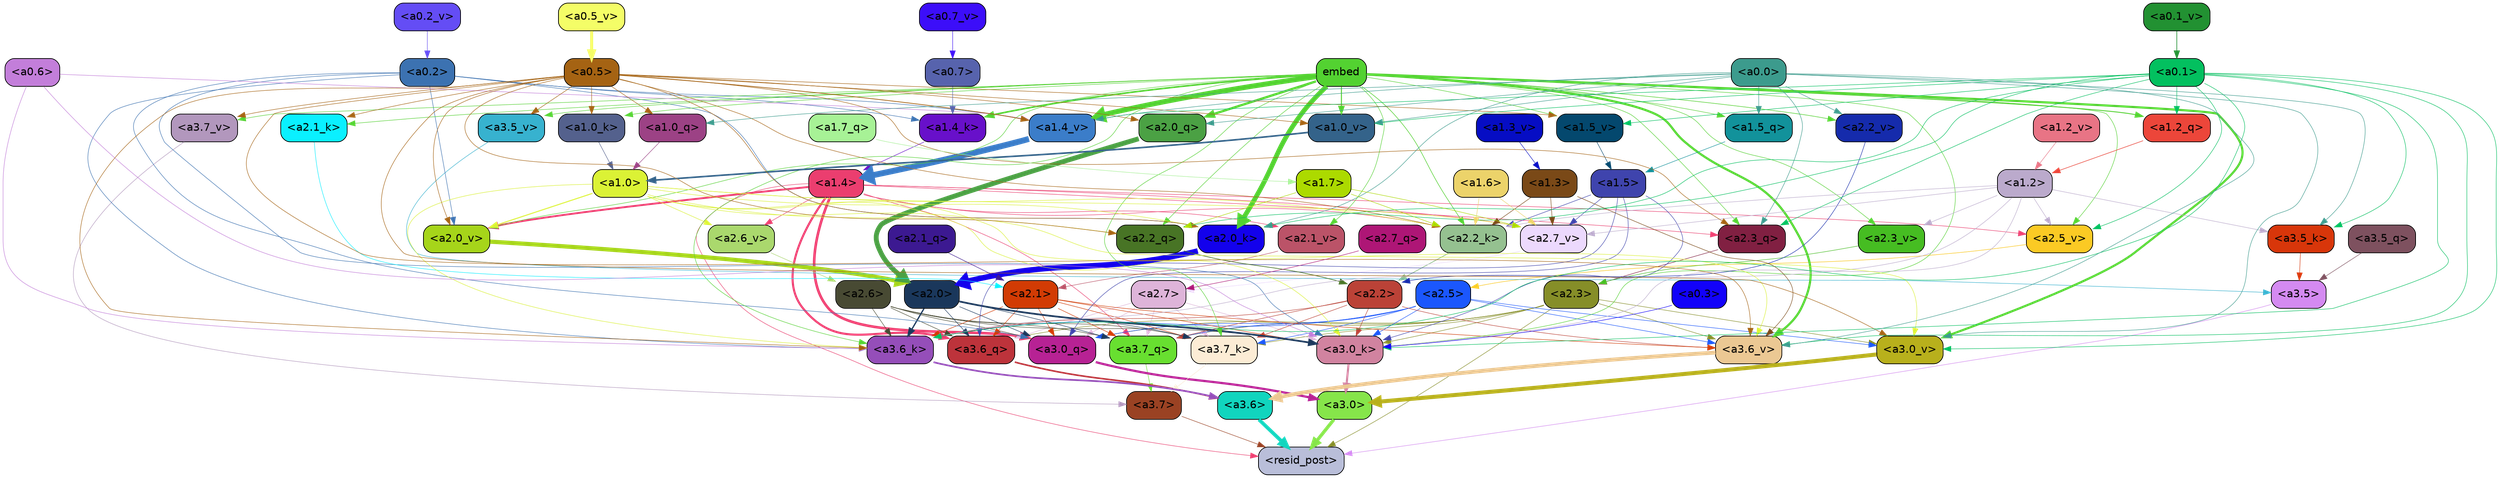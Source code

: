 strict digraph "" {
	graph [bgcolor=transparent,
		layout=dot,
		overlap=false,
		splines=true
	];
	"<a3.7>"	[color=black,
		fillcolor="#9a4223",
		fontname=Helvetica,
		shape=box,
		style="filled, rounded"];
	"<resid_post>"	[color=black,
		fillcolor="#b9bed9",
		fontname=Helvetica,
		shape=box,
		style="filled, rounded"];
	"<a3.7>" -> "<resid_post>"	[color="#9a4223",
		penwidth=0.6];
	"<a3.6>"	[color=black,
		fillcolor="#11d5be",
		fontname=Helvetica,
		shape=box,
		style="filled, rounded"];
	"<a3.6>" -> "<resid_post>"	[color="#11d5be",
		penwidth=4.646730065345764];
	"<a3.5>"	[color=black,
		fillcolor="#d48af1",
		fontname=Helvetica,
		shape=box,
		style="filled, rounded"];
	"<a3.5>" -> "<resid_post>"	[color="#d48af1",
		penwidth=0.6];
	"<a3.0>"	[color=black,
		fillcolor="#86e54a",
		fontname=Helvetica,
		shape=box,
		style="filled, rounded"];
	"<a3.0>" -> "<resid_post>"	[color="#86e54a",
		penwidth=4.323132634162903];
	"<a2.3>"	[color=black,
		fillcolor="#868e28",
		fontname=Helvetica,
		shape=box,
		style="filled, rounded"];
	"<a2.3>" -> "<resid_post>"	[color="#868e28",
		penwidth=0.6];
	"<a3.7_q>"	[color=black,
		fillcolor="#68df30",
		fontname=Helvetica,
		shape=box,
		style="filled, rounded"];
	"<a2.3>" -> "<a3.7_q>"	[color="#868e28",
		penwidth=0.6];
	"<a3.6_q>"	[color=black,
		fillcolor="#bd333b",
		fontname=Helvetica,
		shape=box,
		style="filled, rounded"];
	"<a2.3>" -> "<a3.6_q>"	[color="#868e28",
		penwidth=0.6];
	"<a3.0_q>"	[color=black,
		fillcolor="#b72294",
		fontname=Helvetica,
		shape=box,
		style="filled, rounded"];
	"<a2.3>" -> "<a3.0_q>"	[color="#868e28",
		penwidth=0.6];
	"<a3.7_k>"	[color=black,
		fillcolor="#fcecd5",
		fontname=Helvetica,
		shape=box,
		style="filled, rounded"];
	"<a2.3>" -> "<a3.7_k>"	[color="#868e28",
		penwidth=0.6];
	"<a3.0_k>"	[color=black,
		fillcolor="#d183a0",
		fontname=Helvetica,
		shape=box,
		style="filled, rounded"];
	"<a2.3>" -> "<a3.0_k>"	[color="#868e28",
		penwidth=0.6];
	"<a3.6_v>"	[color=black,
		fillcolor="#ebc893",
		fontname=Helvetica,
		shape=box,
		style="filled, rounded"];
	"<a2.3>" -> "<a3.6_v>"	[color="#868e28",
		penwidth=0.6];
	"<a3.0_v>"	[color=black,
		fillcolor="#b8b01c",
		fontname=Helvetica,
		shape=box,
		style="filled, rounded"];
	"<a2.3>" -> "<a3.0_v>"	[color="#868e28",
		penwidth=0.6];
	"<a1.4>"	[color=black,
		fillcolor="#eb3e6f",
		fontname=Helvetica,
		shape=box,
		style="filled, rounded"];
	"<a1.4>" -> "<resid_post>"	[color="#eb3e6f",
		penwidth=0.6];
	"<a1.4>" -> "<a3.7_q>"	[color="#eb3e6f",
		penwidth=0.6];
	"<a1.4>" -> "<a3.6_q>"	[color="#eb3e6f",
		penwidth=2.700703263282776];
	"<a1.4>" -> "<a3.0_q>"	[color="#eb3e6f",
		penwidth=3.34255850315094];
	"<a2.3_q>"	[color=black,
		fillcolor="#812042",
		fontname=Helvetica,
		shape=box,
		style="filled, rounded"];
	"<a1.4>" -> "<a2.3_q>"	[color="#eb3e6f",
		penwidth=0.6];
	"<a2.2_k>"	[color=black,
		fillcolor="#95c190",
		fontname=Helvetica,
		shape=box,
		style="filled, rounded"];
	"<a1.4>" -> "<a2.2_k>"	[color="#eb3e6f",
		penwidth=0.6];
	"<a2.7_v>"	[color=black,
		fillcolor="#ecd9fd",
		fontname=Helvetica,
		shape=box,
		style="filled, rounded"];
	"<a1.4>" -> "<a2.7_v>"	[color="#eb3e6f",
		penwidth=0.6];
	"<a2.6_v>"	[color=black,
		fillcolor="#aad86d",
		fontname=Helvetica,
		shape=box,
		style="filled, rounded"];
	"<a1.4>" -> "<a2.6_v>"	[color="#eb3e6f",
		penwidth=0.6];
	"<a2.5_v>"	[color=black,
		fillcolor="#fbca24",
		fontname=Helvetica,
		shape=box,
		style="filled, rounded"];
	"<a1.4>" -> "<a2.5_v>"	[color="#eb3e6f",
		penwidth=0.6];
	"<a2.1_v>"	[color=black,
		fillcolor="#bb5368",
		fontname=Helvetica,
		shape=box,
		style="filled, rounded"];
	"<a1.4>" -> "<a2.1_v>"	[color="#eb3e6f",
		penwidth=0.6];
	"<a2.0_v>"	[color=black,
		fillcolor="#a6d51a",
		fontname=Helvetica,
		shape=box,
		style="filled, rounded"];
	"<a1.4>" -> "<a2.0_v>"	[color="#eb3e6f",
		penwidth=2.387977123260498];
	"<a3.7_q>" -> "<a3.7>"	[color="#68df30",
		penwidth=0.6];
	"<a3.6_q>" -> "<a3.6>"	[color="#bd333b",
		penwidth=2.03758105635643];
	"<a3.5_q>"	[color=black,
		fillcolor="#7e515f",
		fontname=Helvetica,
		shape=box,
		style="filled, rounded"];
	"<a3.5_q>" -> "<a3.5>"	[color="#7e515f",
		penwidth=0.6];
	"<a3.0_q>" -> "<a3.0>"	[color="#b72294",
		penwidth=2.8638100624084473];
	"<a3.7_k>" -> "<a3.7>"	[color="#fcecd5",
		penwidth=0.6];
	"<a3.6_k>"	[color=black,
		fillcolor="#954eb9",
		fontname=Helvetica,
		shape=box,
		style="filled, rounded"];
	"<a3.6_k>" -> "<a3.6>"	[color="#954eb9",
		penwidth=2.174198240041733];
	"<a3.5_k>"	[color=black,
		fillcolor="#d8360a",
		fontname=Helvetica,
		shape=box,
		style="filled, rounded"];
	"<a3.5_k>" -> "<a3.5>"	[color="#d8360a",
		penwidth=0.6];
	"<a3.0_k>" -> "<a3.0>"	[color="#d183a0",
		penwidth=2.6274144649505615];
	"<a3.7_v>"	[color=black,
		fillcolor="#b297bd",
		fontname=Helvetica,
		shape=box,
		style="filled, rounded"];
	"<a3.7_v>" -> "<a3.7>"	[color="#b297bd",
		penwidth=0.6];
	"<a3.6_v>" -> "<a3.6>"	[color="#ebc893",
		penwidth=5.002329230308533];
	"<a3.5_v>"	[color=black,
		fillcolor="#37b2cf",
		fontname=Helvetica,
		shape=box,
		style="filled, rounded"];
	"<a3.5_v>" -> "<a3.5>"	[color="#37b2cf",
		penwidth=0.6];
	"<a3.0_v>" -> "<a3.0>"	[color="#b8b01c",
		penwidth=5.188832879066467];
	"<a2.7>"	[color=black,
		fillcolor="#deb4d9",
		fontname=Helvetica,
		shape=box,
		style="filled, rounded"];
	"<a2.7>" -> "<a3.7_q>"	[color="#deb4d9",
		penwidth=0.6];
	"<a2.7>" -> "<a3.6_q>"	[color="#deb4d9",
		penwidth=0.6];
	"<a2.7>" -> "<a3.0_q>"	[color="#deb4d9",
		penwidth=0.6];
	"<a2.7>" -> "<a3.7_k>"	[color="#deb4d9",
		penwidth=0.6];
	"<a2.7>" -> "<a3.0_k>"	[color="#deb4d9",
		penwidth=0.6];
	"<a2.6>"	[color=black,
		fillcolor="#484a33",
		fontname=Helvetica,
		shape=box,
		style="filled, rounded"];
	"<a2.6>" -> "<a3.7_q>"	[color="#484a33",
		penwidth=0.6];
	"<a2.6>" -> "<a3.6_q>"	[color="#484a33",
		penwidth=0.6];
	"<a2.6>" -> "<a3.0_q>"	[color="#484a33",
		penwidth=0.6];
	"<a2.6>" -> "<a3.7_k>"	[color="#484a33",
		penwidth=0.6];
	"<a2.6>" -> "<a3.6_k>"	[color="#484a33",
		penwidth=0.6];
	"<a2.6>" -> "<a3.0_k>"	[color="#484a33",
		penwidth=0.6];
	"<a2.5>"	[color=black,
		fillcolor="#1b57fd",
		fontname=Helvetica,
		shape=box,
		style="filled, rounded"];
	"<a2.5>" -> "<a3.7_q>"	[color="#1b57fd",
		penwidth=0.6];
	"<a2.5>" -> "<a3.0_q>"	[color="#1b57fd",
		penwidth=0.6];
	"<a2.5>" -> "<a3.7_k>"	[color="#1b57fd",
		penwidth=0.6];
	"<a2.5>" -> "<a3.6_k>"	[color="#1b57fd",
		penwidth=0.6];
	"<a2.5>" -> "<a3.0_k>"	[color="#1b57fd",
		penwidth=0.6];
	"<a2.5>" -> "<a3.6_v>"	[color="#1b57fd",
		penwidth=0.6];
	"<a2.5>" -> "<a3.0_v>"	[color="#1b57fd",
		penwidth=0.6];
	"<a2.2>"	[color=black,
		fillcolor="#bb4237",
		fontname=Helvetica,
		shape=box,
		style="filled, rounded"];
	"<a2.2>" -> "<a3.7_q>"	[color="#bb4237",
		penwidth=0.6];
	"<a2.2>" -> "<a3.7_k>"	[color="#bb4237",
		penwidth=0.6];
	"<a2.2>" -> "<a3.6_k>"	[color="#bb4237",
		penwidth=0.6];
	"<a2.2>" -> "<a3.0_k>"	[color="#bb4237",
		penwidth=0.6];
	"<a2.2>" -> "<a3.6_v>"	[color="#bb4237",
		penwidth=0.6];
	"<a2.1>"	[color=black,
		fillcolor="#d23b04",
		fontname=Helvetica,
		shape=box,
		style="filled, rounded"];
	"<a2.1>" -> "<a3.7_q>"	[color="#d23b04",
		penwidth=0.6];
	"<a2.1>" -> "<a3.6_q>"	[color="#d23b04",
		penwidth=0.6];
	"<a2.1>" -> "<a3.0_q>"	[color="#d23b04",
		penwidth=0.6];
	"<a2.1>" -> "<a3.7_k>"	[color="#d23b04",
		penwidth=0.6];
	"<a2.1>" -> "<a3.6_k>"	[color="#d23b04",
		penwidth=0.6];
	"<a2.1>" -> "<a3.0_k>"	[color="#d23b04",
		penwidth=0.6];
	"<a2.1>" -> "<a3.6_v>"	[color="#d23b04",
		penwidth=0.6];
	"<a2.0>"	[color=black,
		fillcolor="#1a375b",
		fontname=Helvetica,
		shape=box,
		style="filled, rounded"];
	"<a2.0>" -> "<a3.7_q>"	[color="#1a375b",
		penwidth=0.6];
	"<a2.0>" -> "<a3.6_q>"	[color="#1a375b",
		penwidth=0.6];
	"<a2.0>" -> "<a3.0_q>"	[color="#1a375b",
		penwidth=0.6];
	"<a2.0>" -> "<a3.7_k>"	[color="#1a375b",
		penwidth=0.6];
	"<a2.0>" -> "<a3.6_k>"	[color="#1a375b",
		penwidth=1.6454488784074783];
	"<a2.0>" -> "<a3.0_k>"	[color="#1a375b",
		penwidth=2.2218968719244003];
	"<a1.5>"	[color=black,
		fillcolor="#3f44ad",
		fontname=Helvetica,
		shape=box,
		style="filled, rounded"];
	"<a1.5>" -> "<a3.6_q>"	[color="#3f44ad",
		penwidth=0.6];
	"<a1.5>" -> "<a3.0_q>"	[color="#3f44ad",
		penwidth=0.6];
	"<a1.5>" -> "<a3.0_k>"	[color="#3f44ad",
		penwidth=0.6];
	"<a1.5>" -> "<a2.2_k>"	[color="#3f44ad",
		penwidth=0.6];
	"<a1.5>" -> "<a2.7_v>"	[color="#3f44ad",
		penwidth=0.6];
	"<a0.2>"	[color=black,
		fillcolor="#3c72b1",
		fontname=Helvetica,
		shape=box,
		style="filled, rounded"];
	"<a0.2>" -> "<a3.0_q>"	[color="#3c72b1",
		penwidth=0.6];
	"<a0.2>" -> "<a3.6_k>"	[color="#3c72b1",
		penwidth=0.6];
	"<a0.2>" -> "<a3.0_k>"	[color="#3c72b1",
		penwidth=0.6];
	"<a2.0_k>"	[color=black,
		fillcolor="#1301ec",
		fontname=Helvetica,
		shape=box,
		style="filled, rounded"];
	"<a0.2>" -> "<a2.0_k>"	[color="#3c72b1",
		penwidth=0.6];
	"<a0.2>" -> "<a2.0_v>"	[color="#3c72b1",
		penwidth=0.6];
	"<a1.4_k>"	[color=black,
		fillcolor="#6810ca",
		fontname=Helvetica,
		shape=box,
		style="filled, rounded"];
	"<a0.2>" -> "<a1.4_k>"	[color="#3c72b1",
		penwidth=0.6];
	"<a1.4_v>"	[color=black,
		fillcolor="#3b7dc9",
		fontname=Helvetica,
		shape=box,
		style="filled, rounded"];
	"<a0.2>" -> "<a1.4_v>"	[color="#3c72b1",
		penwidth=0.6];
	embed	[color=black,
		fillcolor="#53d231",
		fontname=Helvetica,
		shape=box,
		style="filled, rounded"];
	embed -> "<a3.7_k>"	[color="#53d231",
		penwidth=0.6];
	embed -> "<a3.6_k>"	[color="#53d231",
		penwidth=0.6];
	embed -> "<a3.0_k>"	[color="#53d231",
		penwidth=0.6];
	embed -> "<a3.7_v>"	[color="#53d231",
		penwidth=0.6];
	embed -> "<a3.6_v>"	[color="#53d231",
		penwidth=2.8301228284835815];
	embed -> "<a3.5_v>"	[color="#53d231",
		penwidth=0.6];
	embed -> "<a3.0_v>"	[color="#53d231",
		penwidth=2.7660785913467407];
	embed -> "<a2.3_q>"	[color="#53d231",
		penwidth=0.6];
	"<a2.2_q>"	[color=black,
		fillcolor="#487425",
		fontname=Helvetica,
		shape=box,
		style="filled, rounded"];
	embed -> "<a2.2_q>"	[color="#53d231",
		penwidth=0.6];
	"<a2.0_q>"	[color=black,
		fillcolor="#4ba144",
		fontname=Helvetica,
		shape=box,
		style="filled, rounded"];
	embed -> "<a2.0_q>"	[color="#53d231",
		penwidth=2.918822765350342];
	embed -> "<a2.2_k>"	[color="#53d231",
		penwidth=0.7099294662475586];
	"<a2.1_k>"	[color=black,
		fillcolor="#0af0ff",
		fontname=Helvetica,
		shape=box,
		style="filled, rounded"];
	embed -> "<a2.1_k>"	[color="#53d231",
		penwidth=0.6];
	embed -> "<a2.0_k>"	[color="#53d231",
		penwidth=6.075345039367676];
	embed -> "<a2.5_v>"	[color="#53d231",
		penwidth=0.6];
	"<a2.3_v>"	[color=black,
		fillcolor="#46bd22",
		fontname=Helvetica,
		shape=box,
		style="filled, rounded"];
	embed -> "<a2.3_v>"	[color="#53d231",
		penwidth=0.6];
	"<a2.2_v>"	[color=black,
		fillcolor="#152bac",
		fontname=Helvetica,
		shape=box,
		style="filled, rounded"];
	embed -> "<a2.2_v>"	[color="#53d231",
		penwidth=0.6909599304199219];
	embed -> "<a2.1_v>"	[color="#53d231",
		penwidth=0.6];
	embed -> "<a2.0_v>"	[color="#53d231",
		penwidth=0.6];
	"<a1.5_q>"	[color=black,
		fillcolor="#12929b",
		fontname=Helvetica,
		shape=box,
		style="filled, rounded"];
	embed -> "<a1.5_q>"	[color="#53d231",
		penwidth=0.6];
	"<a1.2_q>"	[color=black,
		fillcolor="#ec463a",
		fontname=Helvetica,
		shape=box,
		style="filled, rounded"];
	embed -> "<a1.2_q>"	[color="#53d231",
		penwidth=1.1075286865234375];
	embed -> "<a1.4_k>"	[color="#53d231",
		penwidth=2.043105125427246];
	"<a1.0_k>"	[color=black,
		fillcolor="#54618d",
		fontname=Helvetica,
		shape=box,
		style="filled, rounded"];
	embed -> "<a1.0_k>"	[color="#53d231",
		penwidth=0.6];
	"<a1.5_v>"	[color=black,
		fillcolor="#04486e",
		fontname=Helvetica,
		shape=box,
		style="filled, rounded"];
	embed -> "<a1.5_v>"	[color="#53d231",
		penwidth=0.6];
	embed -> "<a1.4_v>"	[color="#53d231",
		penwidth=6.46385931968689];
	"<a1.0_v>"	[color=black,
		fillcolor="#34638a",
		fontname=Helvetica,
		shape=box,
		style="filled, rounded"];
	embed -> "<a1.0_v>"	[color="#53d231",
		penwidth=1.273291826248169];
	"<a1.2>"	[color=black,
		fillcolor="#bbaacc",
		fontname=Helvetica,
		shape=box,
		style="filled, rounded"];
	"<a1.2>" -> "<a3.6_k>"	[color="#bbaacc",
		penwidth=0.6];
	"<a1.2>" -> "<a3.5_k>"	[color="#bbaacc",
		penwidth=0.6];
	"<a1.2>" -> "<a3.0_k>"	[color="#bbaacc",
		penwidth=0.6];
	"<a1.2>" -> "<a2.2_k>"	[color="#bbaacc",
		penwidth=0.6];
	"<a1.2>" -> "<a2.7_v>"	[color="#bbaacc",
		penwidth=0.6];
	"<a1.2>" -> "<a2.5_v>"	[color="#bbaacc",
		penwidth=0.6];
	"<a1.2>" -> "<a2.3_v>"	[color="#bbaacc",
		penwidth=0.6];
	"<a1.0>"	[color=black,
		fillcolor="#dbf235",
		fontname=Helvetica,
		shape=box,
		style="filled, rounded"];
	"<a1.0>" -> "<a3.6_k>"	[color="#dbf235",
		penwidth=0.6];
	"<a1.0>" -> "<a3.0_k>"	[color="#dbf235",
		penwidth=0.6];
	"<a1.0>" -> "<a3.6_v>"	[color="#dbf235",
		penwidth=0.6];
	"<a1.0>" -> "<a3.0_v>"	[color="#dbf235",
		penwidth=0.6];
	"<a1.0>" -> "<a2.2_q>"	[color="#dbf235",
		penwidth=0.6];
	"<a1.0>" -> "<a2.2_k>"	[color="#dbf235",
		penwidth=0.6];
	"<a1.0>" -> "<a2.0_k>"	[color="#dbf235",
		penwidth=0.6];
	"<a1.0>" -> "<a2.7_v>"	[color="#dbf235",
		penwidth=0.6];
	"<a1.0>" -> "<a2.6_v>"	[color="#dbf235",
		penwidth=0.6];
	"<a1.0>" -> "<a2.0_v>"	[color="#dbf235",
		penwidth=1.2435333728790283];
	"<a0.6>"	[color=black,
		fillcolor="#c37eda",
		fontname=Helvetica,
		shape=box,
		style="filled, rounded"];
	"<a0.6>" -> "<a3.6_k>"	[color="#c37eda",
		penwidth=0.6];
	"<a0.6>" -> "<a3.0_k>"	[color="#c37eda",
		penwidth=0.6];
	"<a0.6>" -> "<a1.4_v>"	[color="#c37eda",
		penwidth=0.6];
	"<a0.5>"	[color=black,
		fillcolor="#a56313",
		fontname=Helvetica,
		shape=box,
		style="filled, rounded"];
	"<a0.5>" -> "<a3.6_k>"	[color="#a56313",
		penwidth=0.6];
	"<a0.5>" -> "<a3.7_v>"	[color="#a56313",
		penwidth=0.6];
	"<a0.5>" -> "<a3.6_v>"	[color="#a56313",
		penwidth=0.6];
	"<a0.5>" -> "<a3.5_v>"	[color="#a56313",
		penwidth=0.6];
	"<a0.5>" -> "<a3.0_v>"	[color="#a56313",
		penwidth=0.6124261617660522];
	"<a0.5>" -> "<a2.3_q>"	[color="#a56313",
		penwidth=0.6];
	"<a0.5>" -> "<a2.2_q>"	[color="#a56313",
		penwidth=0.6];
	"<a0.5>" -> "<a2.0_q>"	[color="#a56313",
		penwidth=0.6];
	"<a0.5>" -> "<a2.2_k>"	[color="#a56313",
		penwidth=0.6];
	"<a0.5>" -> "<a2.1_k>"	[color="#a56313",
		penwidth=0.6];
	"<a0.5>" -> "<a2.0_k>"	[color="#a56313",
		penwidth=0.6112704277038574];
	"<a0.5>" -> "<a2.0_v>"	[color="#a56313",
		penwidth=0.6];
	"<a1.0_q>"	[color=black,
		fillcolor="#9c4285",
		fontname=Helvetica,
		shape=box,
		style="filled, rounded"];
	"<a0.5>" -> "<a1.0_q>"	[color="#a56313",
		penwidth=0.6];
	"<a0.5>" -> "<a1.0_k>"	[color="#a56313",
		penwidth=0.6];
	"<a0.5>" -> "<a1.5_v>"	[color="#a56313",
		penwidth=0.6];
	"<a0.5>" -> "<a1.4_v>"	[color="#a56313",
		penwidth=0.9145197868347168];
	"<a0.5>" -> "<a1.0_v>"	[color="#a56313",
		penwidth=0.6];
	"<a0.1>"	[color=black,
		fillcolor="#03c05f",
		fontname=Helvetica,
		shape=box,
		style="filled, rounded"];
	"<a0.1>" -> "<a3.6_k>"	[color="#03c05f",
		penwidth=0.6];
	"<a0.1>" -> "<a3.5_k>"	[color="#03c05f",
		penwidth=0.6];
	"<a0.1>" -> "<a3.0_k>"	[color="#03c05f",
		penwidth=0.6];
	"<a0.1>" -> "<a3.6_v>"	[color="#03c05f",
		penwidth=0.6];
	"<a0.1>" -> "<a3.0_v>"	[color="#03c05f",
		penwidth=0.6];
	"<a0.1>" -> "<a2.3_q>"	[color="#03c05f",
		penwidth=0.6];
	"<a0.1>" -> "<a2.2_q>"	[color="#03c05f",
		penwidth=0.6];
	"<a0.1>" -> "<a2.0_k>"	[color="#03c05f",
		penwidth=0.6];
	"<a0.1>" -> "<a2.5_v>"	[color="#03c05f",
		penwidth=0.6];
	"<a0.1>" -> "<a1.2_q>"	[color="#03c05f",
		penwidth=0.6];
	"<a0.1>" -> "<a1.5_v>"	[color="#03c05f",
		penwidth=0.6];
	"<a0.1>" -> "<a1.4_v>"	[color="#03c05f",
		penwidth=0.6];
	"<a0.1>" -> "<a1.0_v>"	[color="#03c05f",
		penwidth=0.6];
	"<a0.0>"	[color=black,
		fillcolor="#3c9b8d",
		fontname=Helvetica,
		shape=box,
		style="filled, rounded"];
	"<a0.0>" -> "<a3.5_k>"	[color="#3c9b8d",
		penwidth=0.6];
	"<a0.0>" -> "<a3.6_v>"	[color="#3c9b8d",
		penwidth=0.6];
	"<a0.0>" -> "<a3.0_v>"	[color="#3c9b8d",
		penwidth=0.6];
	"<a0.0>" -> "<a2.3_q>"	[color="#3c9b8d",
		penwidth=0.6];
	"<a0.0>" -> "<a2.0_q>"	[color="#3c9b8d",
		penwidth=0.6];
	"<a0.0>" -> "<a2.0_k>"	[color="#3c9b8d",
		penwidth=0.6];
	"<a0.0>" -> "<a2.2_v>"	[color="#3c9b8d",
		penwidth=0.6];
	"<a0.0>" -> "<a1.5_q>"	[color="#3c9b8d",
		penwidth=0.6];
	"<a0.0>" -> "<a1.0_q>"	[color="#3c9b8d",
		penwidth=0.6];
	"<a0.0>" -> "<a1.4_v>"	[color="#3c9b8d",
		penwidth=0.6];
	"<a0.0>" -> "<a1.0_v>"	[color="#3c9b8d",
		penwidth=0.6];
	"<a0.3>"	[color=black,
		fillcolor="#1202f9",
		fontname=Helvetica,
		shape=box,
		style="filled, rounded"];
	"<a0.3>" -> "<a3.0_k>"	[color="#1202f9",
		penwidth=0.6];
	"<a1.3>"	[color=black,
		fillcolor="#7a4917",
		fontname=Helvetica,
		shape=box,
		style="filled, rounded"];
	"<a1.3>" -> "<a3.6_v>"	[color="#7a4917",
		penwidth=0.6];
	"<a1.3>" -> "<a2.2_k>"	[color="#7a4917",
		penwidth=0.6];
	"<a1.3>" -> "<a2.7_v>"	[color="#7a4917",
		penwidth=0.6];
	"<a2.7_q>"	[color=black,
		fillcolor="#ae1676",
		fontname=Helvetica,
		shape=box,
		style="filled, rounded"];
	"<a2.7_q>" -> "<a2.7>"	[color="#ae1676",
		penwidth=0.6];
	"<a2.3_q>" -> "<a2.3>"	[color="#812042",
		penwidth=0.6];
	"<a2.2_q>" -> "<a2.2>"	[color="#487425",
		penwidth=0.8114519119262695];
	"<a2.1_q>"	[color=black,
		fillcolor="#3c1991",
		fontname=Helvetica,
		shape=box,
		style="filled, rounded"];
	"<a2.1_q>" -> "<a2.1>"	[color="#3c1991",
		penwidth=0.6];
	"<a2.0_q>" -> "<a2.0>"	[color="#4ba144",
		penwidth=6.2323237657547];
	"<a2.2_k>" -> "<a2.2>"	[color="#95c190",
		penwidth=0.9331893920898438];
	"<a2.1_k>" -> "<a2.1>"	[color="#0af0ff",
		penwidth=0.6];
	"<a2.0_k>" -> "<a2.0>"	[color="#1301ec",
		penwidth=7.158664226531982];
	"<a2.7_v>" -> "<a2.7>"	[color="#ecd9fd",
		penwidth=0.6];
	"<a2.6_v>" -> "<a2.6>"	[color="#aad86d",
		penwidth=0.6];
	"<a2.5_v>" -> "<a2.5>"	[color="#fbca24",
		penwidth=0.6657319068908691];
	"<a2.3_v>" -> "<a2.3>"	[color="#46bd22",
		penwidth=0.6];
	"<a2.2_v>" -> "<a2.2>"	[color="#152bac",
		penwidth=0.6];
	"<a2.1_v>" -> "<a2.1>"	[color="#bb5368",
		penwidth=0.6];
	"<a2.0_v>" -> "<a2.0>"	[color="#a6d51a",
		penwidth=5.380099236965179];
	"<a1.7>"	[color=black,
		fillcolor="#acda00",
		fontname=Helvetica,
		shape=box,
		style="filled, rounded"];
	"<a1.7>" -> "<a2.2_q>"	[color="#acda00",
		penwidth=0.6];
	"<a1.7>" -> "<a2.2_k>"	[color="#acda00",
		penwidth=0.6];
	"<a1.7>" -> "<a2.7_v>"	[color="#acda00",
		penwidth=0.6];
	"<a1.6>"	[color=black,
		fillcolor="#ecd36a",
		fontname=Helvetica,
		shape=box,
		style="filled, rounded"];
	"<a1.6>" -> "<a2.2_k>"	[color="#ecd36a",
		penwidth=0.6];
	"<a1.6>" -> "<a2.7_v>"	[color="#ecd36a",
		penwidth=0.6];
	"<a1.7_q>"	[color=black,
		fillcolor="#a7f296",
		fontname=Helvetica,
		shape=box,
		style="filled, rounded"];
	"<a1.7_q>" -> "<a1.7>"	[color="#a7f296",
		penwidth=0.6];
	"<a1.5_q>" -> "<a1.5>"	[color="#12929b",
		penwidth=0.6];
	"<a1.2_q>" -> "<a1.2>"	[color="#ec463a",
		penwidth=0.6965713500976562];
	"<a1.0_q>" -> "<a1.0>"	[color="#9c4285",
		penwidth=0.6];
	"<a1.4_k>" -> "<a1.4>"	[color="#6810ca",
		penwidth=0.6];
	"<a1.0_k>" -> "<a1.0>"	[color="#54618d",
		penwidth=0.6];
	"<a1.5_v>" -> "<a1.5>"	[color="#04486e",
		penwidth=0.6];
	"<a1.4_v>" -> "<a1.4>"	[color="#3b7dc9",
		penwidth=7.649995803833008];
	"<a1.3_v>"	[color=black,
		fillcolor="#060dc4",
		fontname=Helvetica,
		shape=box,
		style="filled, rounded"];
	"<a1.3_v>" -> "<a1.3>"	[color="#060dc4",
		penwidth=0.6];
	"<a1.2_v>"	[color=black,
		fillcolor="#e87485",
		fontname=Helvetica,
		shape=box,
		style="filled, rounded"];
	"<a1.2_v>" -> "<a1.2>"	[color="#e87485",
		penwidth=0.6];
	"<a1.0_v>" -> "<a1.0>"	[color="#34638a",
		penwidth=2.050852060317993];
	"<a0.7>"	[color=black,
		fillcolor="#5763ad",
		fontname=Helvetica,
		shape=box,
		style="filled, rounded"];
	"<a0.7>" -> "<a1.4_k>"	[color="#5763ad",
		penwidth=0.6];
	"<a0.7_v>"	[color=black,
		fillcolor="#3c0ef9",
		fontname=Helvetica,
		shape=box,
		style="filled, rounded"];
	"<a0.7_v>" -> "<a0.7>"	[color="#3c0ef9",
		penwidth=0.6];
	"<a0.5_v>"	[color=black,
		fillcolor="#f4fd67",
		fontname=Helvetica,
		shape=box,
		style="filled, rounded"];
	"<a0.5_v>" -> "<a0.5>"	[color="#f4fd67",
		penwidth=3.8846328258514404];
	"<a0.2_v>"	[color=black,
		fillcolor="#644df5",
		fontname=Helvetica,
		shape=box,
		style="filled, rounded"];
	"<a0.2_v>" -> "<a0.2>"	[color="#644df5",
		penwidth=0.6];
	"<a0.1_v>"	[color=black,
		fillcolor="#229132",
		fontname=Helvetica,
		shape=box,
		style="filled, rounded"];
	"<a0.1_v>" -> "<a0.1>"	[color="#229132",
		penwidth=0.8284716606140137];
}
